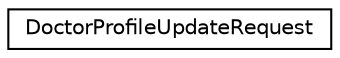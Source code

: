 digraph "Graphical Class Hierarchy"
{
 // LATEX_PDF_SIZE
  edge [fontname="Helvetica",fontsize="10",labelfontname="Helvetica",labelfontsize="10"];
  node [fontname="Helvetica",fontsize="10",shape=record];
  rankdir="LR";
  Node0 [label="DoctorProfileUpdateRequest",height=0.2,width=0.4,color="black", fillcolor="white", style="filled",URL="$classDoctorProfileUpdateRequest.html",tooltip=" "];
}

